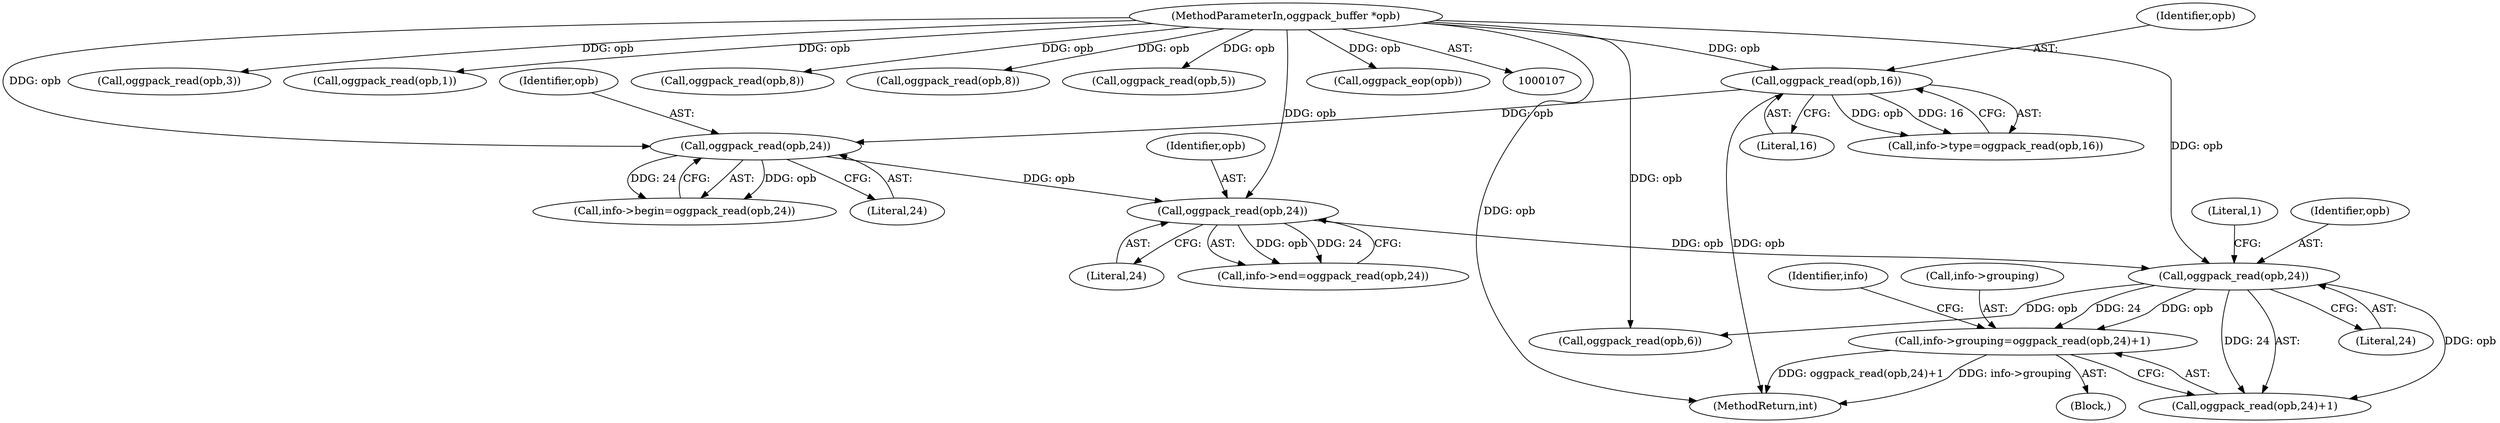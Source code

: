 digraph "0_Android_eeb4e45d5683f88488c083ecf142dc89bc3f0b47_9@API" {
"1000162" [label="(Call,info->grouping=oggpack_read(opb,24)+1)"];
"1000167" [label="(Call,oggpack_read(opb,24))"];
"1000159" [label="(Call,oggpack_read(opb,24))"];
"1000152" [label="(Call,oggpack_read(opb,24))"];
"1000132" [label="(Call,oggpack_read(opb,16))"];
"1000110" [label="(MethodParameterIn,oggpack_buffer *opb)"];
"1000159" [label="(Call,oggpack_read(opb,24))"];
"1000110" [label="(MethodParameterIn,oggpack_buffer *opb)"];
"1000162" [label="(Call,info->grouping=oggpack_read(opb,24)+1)"];
"1000111" [label="(Block,)"];
"1000153" [label="(Identifier,opb)"];
"1000148" [label="(Call,info->begin=oggpack_read(opb,24))"];
"1000245" [label="(Call,oggpack_read(opb,3))"];
"1000163" [label="(Call,info->grouping)"];
"1000249" [label="(Call,oggpack_read(opb,1))"];
"1000169" [label="(Literal,24)"];
"1000166" [label="(Call,oggpack_read(opb,24)+1)"];
"1000400" [label="(MethodReturn,int)"];
"1000154" [label="(Literal,24)"];
"1000173" [label="(Identifier,info)"];
"1000160" [label="(Identifier,opb)"];
"1000188" [label="(Call,oggpack_read(opb,8))"];
"1000304" [label="(Call,oggpack_read(opb,8))"];
"1000161" [label="(Literal,24)"];
"1000128" [label="(Call,info->type=oggpack_read(opb,16))"];
"1000170" [label="(Literal,1)"];
"1000255" [label="(Call,oggpack_read(opb,5))"];
"1000353" [label="(Call,oggpack_eop(opb))"];
"1000167" [label="(Call,oggpack_read(opb,24))"];
"1000178" [label="(Call,oggpack_read(opb,6))"];
"1000152" [label="(Call,oggpack_read(opb,24))"];
"1000155" [label="(Call,info->end=oggpack_read(opb,24))"];
"1000133" [label="(Identifier,opb)"];
"1000168" [label="(Identifier,opb)"];
"1000132" [label="(Call,oggpack_read(opb,16))"];
"1000134" [label="(Literal,16)"];
"1000162" -> "1000111"  [label="AST: "];
"1000162" -> "1000166"  [label="CFG: "];
"1000163" -> "1000162"  [label="AST: "];
"1000166" -> "1000162"  [label="AST: "];
"1000173" -> "1000162"  [label="CFG: "];
"1000162" -> "1000400"  [label="DDG: oggpack_read(opb,24)+1"];
"1000162" -> "1000400"  [label="DDG: info->grouping"];
"1000167" -> "1000162"  [label="DDG: opb"];
"1000167" -> "1000162"  [label="DDG: 24"];
"1000167" -> "1000166"  [label="AST: "];
"1000167" -> "1000169"  [label="CFG: "];
"1000168" -> "1000167"  [label="AST: "];
"1000169" -> "1000167"  [label="AST: "];
"1000170" -> "1000167"  [label="CFG: "];
"1000167" -> "1000166"  [label="DDG: opb"];
"1000167" -> "1000166"  [label="DDG: 24"];
"1000159" -> "1000167"  [label="DDG: opb"];
"1000110" -> "1000167"  [label="DDG: opb"];
"1000167" -> "1000178"  [label="DDG: opb"];
"1000159" -> "1000155"  [label="AST: "];
"1000159" -> "1000161"  [label="CFG: "];
"1000160" -> "1000159"  [label="AST: "];
"1000161" -> "1000159"  [label="AST: "];
"1000155" -> "1000159"  [label="CFG: "];
"1000159" -> "1000155"  [label="DDG: opb"];
"1000159" -> "1000155"  [label="DDG: 24"];
"1000152" -> "1000159"  [label="DDG: opb"];
"1000110" -> "1000159"  [label="DDG: opb"];
"1000152" -> "1000148"  [label="AST: "];
"1000152" -> "1000154"  [label="CFG: "];
"1000153" -> "1000152"  [label="AST: "];
"1000154" -> "1000152"  [label="AST: "];
"1000148" -> "1000152"  [label="CFG: "];
"1000152" -> "1000148"  [label="DDG: opb"];
"1000152" -> "1000148"  [label="DDG: 24"];
"1000132" -> "1000152"  [label="DDG: opb"];
"1000110" -> "1000152"  [label="DDG: opb"];
"1000132" -> "1000128"  [label="AST: "];
"1000132" -> "1000134"  [label="CFG: "];
"1000133" -> "1000132"  [label="AST: "];
"1000134" -> "1000132"  [label="AST: "];
"1000128" -> "1000132"  [label="CFG: "];
"1000132" -> "1000400"  [label="DDG: opb"];
"1000132" -> "1000128"  [label="DDG: opb"];
"1000132" -> "1000128"  [label="DDG: 16"];
"1000110" -> "1000132"  [label="DDG: opb"];
"1000110" -> "1000107"  [label="AST: "];
"1000110" -> "1000400"  [label="DDG: opb"];
"1000110" -> "1000178"  [label="DDG: opb"];
"1000110" -> "1000188"  [label="DDG: opb"];
"1000110" -> "1000245"  [label="DDG: opb"];
"1000110" -> "1000249"  [label="DDG: opb"];
"1000110" -> "1000255"  [label="DDG: opb"];
"1000110" -> "1000304"  [label="DDG: opb"];
"1000110" -> "1000353"  [label="DDG: opb"];
}
